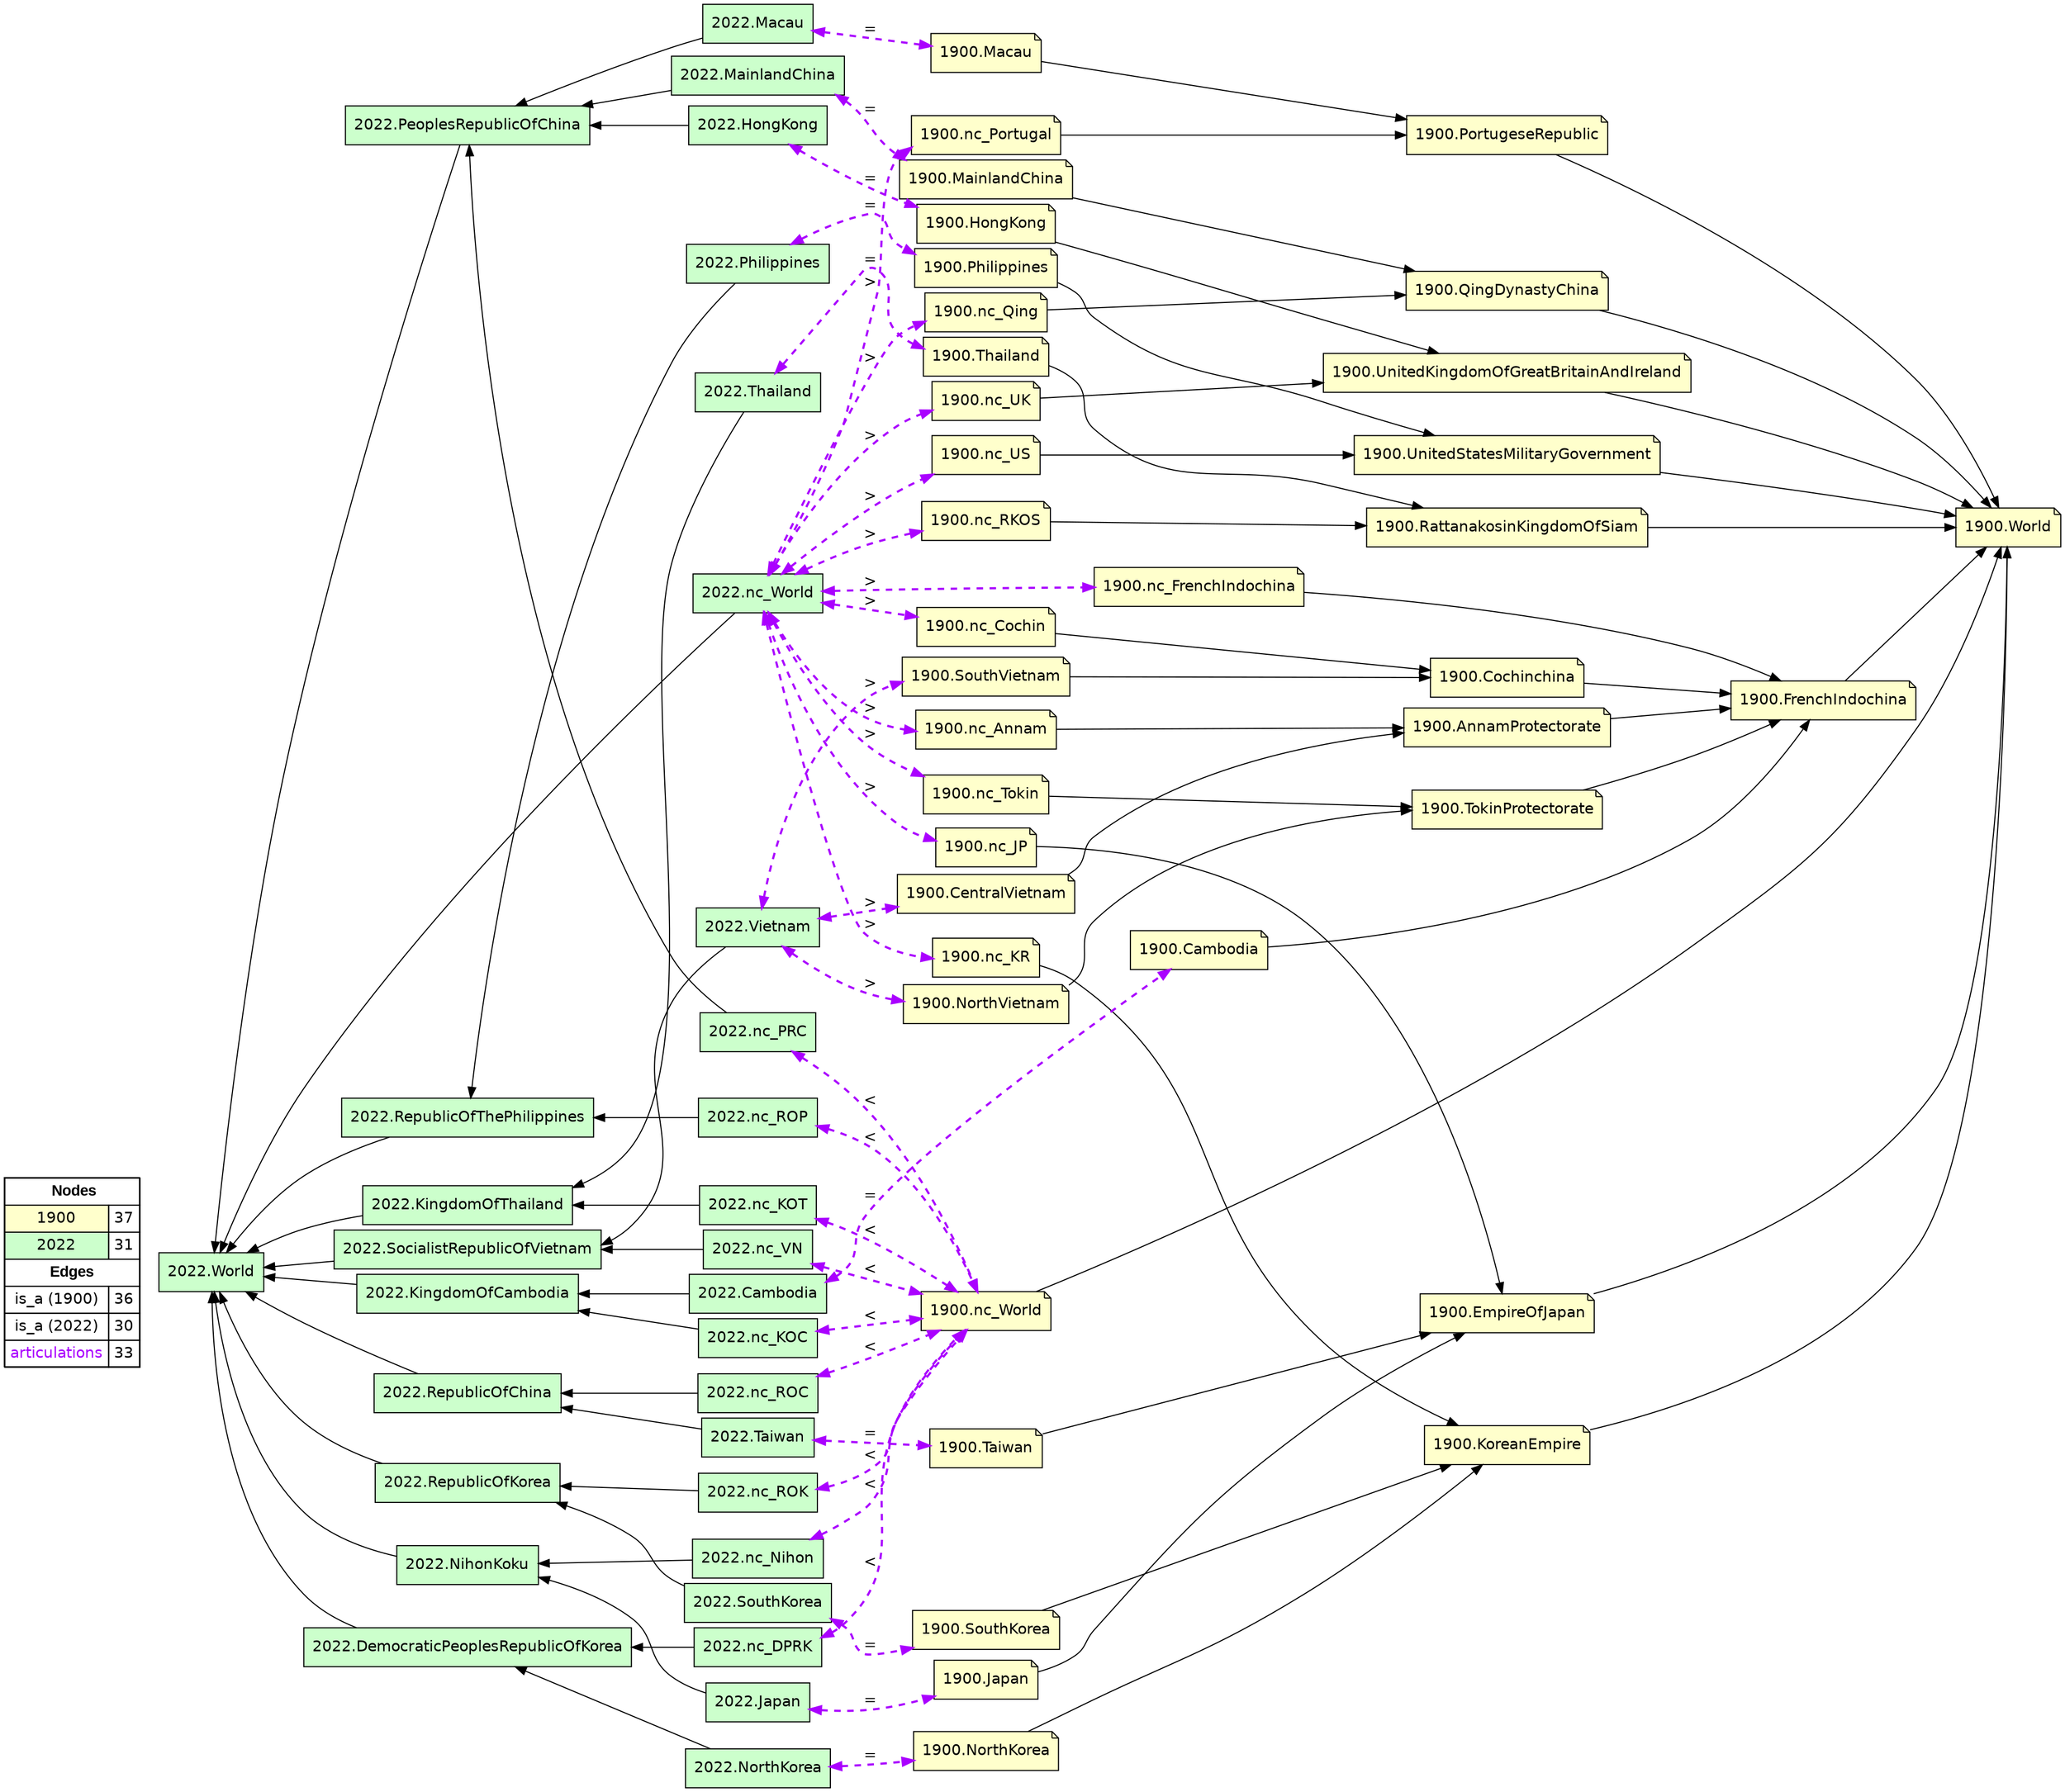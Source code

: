 digraph{
rankdir=LR
node[shape=circle style=filled fillcolor="#FFFFFF"] 
node[shape=note style=filled fillcolor="#FFFFCC" fontname="helvetica"] 
"1900.nc_Qing"
"1900.nc_RKOS"
"1900.nc_FrenchIndochina"
"1900.KoreanEmpire"
"1900.UnitedKingdomOfGreatBritainAndIreland"
"1900.NorthKorea"
"1900.RattanakosinKingdomOfSiam"
"1900.UnitedStatesMilitaryGovernment"
"1900.nc_JP"
"1900.Japan"
"1900.Taiwan"
"1900.nc_Annam"
"1900.Cambodia"
"1900.PortugeseRepublic"
"1900.nc_Tokin"
"1900.nc_World"
"1900.SouthKorea"
"1900.EmpireOfJapan"
"1900.nc_Cochin"
"1900.FrenchIndochina"
"1900.nc_Portugal"
"1900.nc_KR"
"1900.NorthVietnam"
"1900.World"
"1900.Thailand"
"1900.Macau"
"1900.nc_UK"
"1900.nc_US"
"1900.TokinProtectorate"
"1900.CentralVietnam"
"1900.HongKong"
"1900.QingDynastyChina"
"1900.Cochinchina"
"1900.AnnamProtectorate"
"1900.SouthVietnam"
"1900.MainlandChina"
"1900.Philippines"
node[shape=circle style=filled fillcolor="#FFFFFF"] 
node[shape=box style=filled fillcolor="#CCFFCC" fontname="helvetica"] 
"2022.Japan"
"2022.HongKong"
"2022.Macau"
"2022.nc_VN"
"2022.SocialistRepublicOfVietnam"
"2022.RepublicOfKorea"
"2022.DemocraticPeoplesRepublicOfKorea"
"2022.NorthKorea"
"2022.Philippines"
"2022.nc_World"
"2022.PeoplesRepublicOfChina"
"2022.nc_ROC"
"2022.MainlandChina"
"2022.RepublicOfChina"
"2022.RepublicOfThePhilippines"
"2022.nc_Nihon"
"2022.Vietnam"
"2022.nc_DPRK"
"2022.NihonKoku"
"2022.Cambodia"
"2022.World"
"2022.KingdomOfThailand"
"2022.Taiwan"
"2022.nc_PRC"
"2022.Thailand"
"2022.nc_ROK"
"2022.nc_KOC"
"2022.SouthKorea"
"2022.nc_KOT"
"2022.nc_ROP"
"2022.KingdomOfCambodia"
edge[style=solid color="#000000" constraint=true penwidth=1 dir=forward]
edge[style=solid color="#000000" constraint=true penwidth=1 dir=forward]
"1900.nc_Qing" -> "1900.QingDynastyChina"
"1900.QingDynastyChina" -> "1900.World"
"1900.UnitedKingdomOfGreatBritainAndIreland" -> "1900.World"
"1900.FrenchIndochina" -> "1900.World"
"1900.KoreanEmpire" -> "1900.World"
"1900.CentralVietnam" -> "1900.AnnamProtectorate"
"1900.nc_RKOS" -> "1900.RattanakosinKingdomOfSiam"
"1900.Macau" -> "1900.PortugeseRepublic"
"1900.SouthKorea" -> "1900.KoreanEmpire"
"1900.nc_UK" -> "1900.UnitedKingdomOfGreatBritainAndIreland"
"1900.nc_Tokin" -> "1900.TokinProtectorate"
"1900.nc_KR" -> "1900.KoreanEmpire"
"1900.NorthVietnam" -> "1900.TokinProtectorate"
"1900.Cambodia" -> "1900.FrenchIndochina"
"1900.nc_US" -> "1900.UnitedStatesMilitaryGovernment"
"1900.Taiwan" -> "1900.EmpireOfJapan"
"1900.Japan" -> "1900.EmpireOfJapan"
"1900.nc_World" -> "1900.World"
"1900.nc_Portugal" -> "1900.PortugeseRepublic"
"1900.TokinProtectorate" -> "1900.FrenchIndochina"
"1900.NorthKorea" -> "1900.KoreanEmpire"
"1900.RattanakosinKingdomOfSiam" -> "1900.World"
"1900.Cochinchina" -> "1900.FrenchIndochina"
"1900.PortugeseRepublic" -> "1900.World"
"1900.AnnamProtectorate" -> "1900.FrenchIndochina"
"1900.nc_Cochin" -> "1900.Cochinchina"
"1900.MainlandChina" -> "1900.QingDynastyChina"
"1900.nc_JP" -> "1900.EmpireOfJapan"
"1900.nc_Annam" -> "1900.AnnamProtectorate"
"1900.HongKong" -> "1900.UnitedKingdomOfGreatBritainAndIreland"
"1900.SouthVietnam" -> "1900.Cochinchina"
"1900.Thailand" -> "1900.RattanakosinKingdomOfSiam"
"1900.UnitedStatesMilitaryGovernment" -> "1900.World"
"1900.Philippines" -> "1900.UnitedStatesMilitaryGovernment"
"1900.nc_FrenchIndochina" -> "1900.FrenchIndochina"
"1900.EmpireOfJapan" -> "1900.World"
edge[style=solid color="#000000" constraint=true penwidth=1 dir=forward]
edge[style=solid color="#000000" constraint=true penwidth=1 dir=forward]
"2022.RepublicOfChina" -> "2022.nc_ROC" [dir=back]
"2022.DemocraticPeoplesRepublicOfKorea" -> "2022.nc_DPRK" [dir=back]
"2022.PeoplesRepublicOfChina" -> "2022.Macau" [dir=back]
"2022.SocialistRepublicOfVietnam" -> "2022.nc_VN" [dir=back]
"2022.RepublicOfKorea" -> "2022.SouthKorea" [dir=back]
"2022.NihonKoku" -> "2022.nc_Nihon" [dir=back]
"2022.World" -> "2022.RepublicOfChina" [dir=back]
"2022.World" -> "2022.SocialistRepublicOfVietnam" [dir=back]
"2022.KingdomOfThailand" -> "2022.nc_KOT" [dir=back]
"2022.KingdomOfCambodia" -> "2022.Cambodia" [dir=back]
"2022.World" -> "2022.KingdomOfCambodia" [dir=back]
"2022.World" -> "2022.RepublicOfKorea" [dir=back]
"2022.RepublicOfChina" -> "2022.Taiwan" [dir=back]
"2022.World" -> "2022.DemocraticPeoplesRepublicOfKorea" [dir=back]
"2022.World" -> "2022.NihonKoku" [dir=back]
"2022.RepublicOfKorea" -> "2022.nc_ROK" [dir=back]
"2022.RepublicOfThePhilippines" -> "2022.nc_ROP" [dir=back]
"2022.NihonKoku" -> "2022.Japan" [dir=back]
"2022.World" -> "2022.nc_World" [dir=back]
"2022.SocialistRepublicOfVietnam" -> "2022.Vietnam" [dir=back]
"2022.World" -> "2022.RepublicOfThePhilippines" [dir=back]
"2022.PeoplesRepublicOfChina" -> "2022.HongKong" [dir=back]
"2022.World" -> "2022.PeoplesRepublicOfChina" [dir=back]
"2022.PeoplesRepublicOfChina" -> "2022.MainlandChina" [dir=back]
"2022.DemocraticPeoplesRepublicOfKorea" -> "2022.NorthKorea" [dir=back]
"2022.RepublicOfThePhilippines" -> "2022.Philippines" [dir=back]
"2022.KingdomOfThailand" -> "2022.Thailand" [dir=back]
"2022.World" -> "2022.KingdomOfThailand" [dir=back]
"2022.KingdomOfCambodia" -> "2022.nc_KOC" [dir=back]
"2022.PeoplesRepublicOfChina" -> "2022.nc_PRC" [dir=back]
edge[style=solid color="#000000" constraint=true penwidth=1 dir=forward]
edge[style=dashed color="#AA00FF" constraint=true penwidth=2 dir=both]
"2022.nc_ROK" -> "1900.nc_World" [label="<"]
"2022.Macau" -> "1900.Macau" [label="="]
"2022.nc_Nihon" -> "1900.nc_World" [label="<"]
"2022.Japan" -> "1900.Japan" [label="="]
"2022.Vietnam" -> "1900.NorthVietnam" [label=">"]
"2022.nc_World" -> "1900.nc_JP" [label=">"]
"2022.nc_VN" -> "1900.nc_World" [label="<"]
"2022.nc_World" -> "1900.nc_FrenchIndochina" [label=">"]
"2022.nc_ROC" -> "1900.nc_World" [label="<"]
"2022.nc_World" -> "1900.nc_RKOS" [label=">"]
"2022.nc_World" -> "1900.nc_KR" [label=">"]
"2022.NorthKorea" -> "1900.NorthKorea" [label="="]
"2022.nc_World" -> "1900.nc_Cochin" [label=">"]
"2022.nc_World" -> "1900.nc_UK" [label=">"]
"2022.MainlandChina" -> "1900.MainlandChina" [label="="]
"2022.nc_World" -> "1900.nc_Tokin" [label=">"]
"2022.nc_World" -> "1900.nc_US" [label=">"]
"2022.nc_KOC" -> "1900.nc_World" [label="<"]
"2022.Philippines" -> "1900.Philippines" [label="="]
"2022.nc_PRC" -> "1900.nc_World" [label="<"]
"2022.SouthKorea" -> "1900.SouthKorea" [label="="]
"2022.HongKong" -> "1900.HongKong" [label="="]
"2022.nc_World" -> "1900.nc_Portugal" [label=">"]
"2022.Vietnam" -> "1900.CentralVietnam" [label=">"]
"2022.nc_DPRK" -> "1900.nc_World" [label="<"]
"2022.nc_KOT" -> "1900.nc_World" [label="<"]
"2022.nc_ROP" -> "1900.nc_World" [label="<"]
"2022.Cambodia" -> "1900.Cambodia" [label="="]
"2022.Taiwan" -> "1900.Taiwan" [label="="]
"2022.Vietnam" -> "1900.SouthVietnam" [label=">"]
"2022.Thailand" -> "1900.Thailand" [label="="]
"2022.nc_World" -> "1900.nc_Qing" [label=">"]
"2022.nc_World" -> "1900.nc_Annam" [label=">"]
node[shape=box] 
{rank=source Legend [fillcolor= white margin=0 label=< 
 <TABLE BORDER="0" CELLBORDER="1" CELLSPACING="0" CELLPADDING="4"> 
<TR> <TD COLSPAN="2"><font face="Arial Black"> Nodes</font></TD> </TR> 
<TR> 
 <TD bgcolor="#FFFFCC" fontname="helvetica">1900</TD> 
 <TD>37</TD> 
 </TR> 
<TR> 
 <TD bgcolor="#CCFFCC" fontname="helvetica">2022</TD> 
 <TD>31</TD> 
 </TR> 
<TR> <TD COLSPAN="2"><font face = "Arial Black"> Edges </font></TD> </TR> 
<TR> 
 <TD><font color ="#000000">is_a (1900)</font></TD><TD>36</TD>
</TR>
<TR> 
 <TD><font color ="#000000">is_a (2022)</font></TD><TD>30</TD>
</TR>
<TR> 
 <TD><font color ="#AA00FF">articulations</font></TD><TD>33</TD>
</TR>
</TABLE> 
 >] } 
}